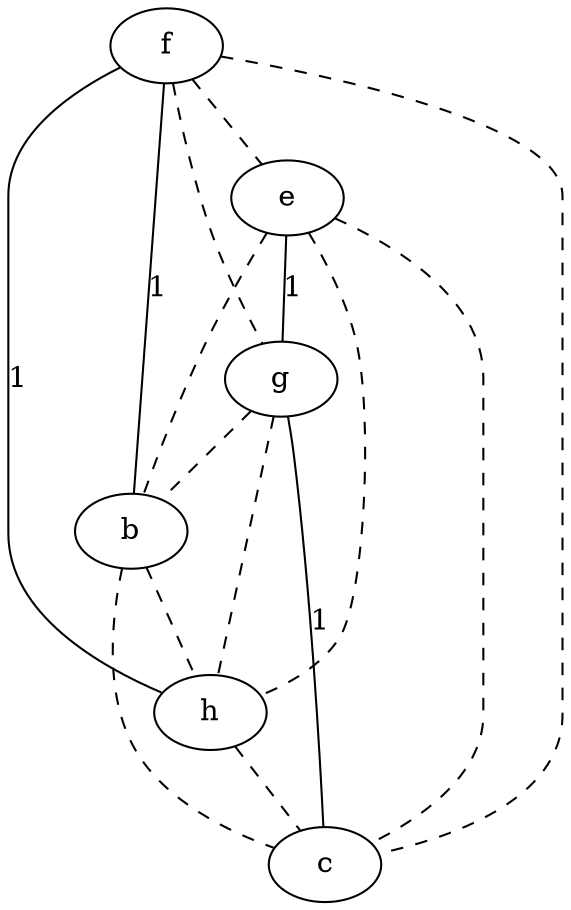 strict graph "" {
f;
e;
g;
b;
h;
c;
f -- e  [color=black, style=dashed];
f -- g  [color=black, style=dashed];
f -- b  [color=black, label=1, style=solid];
f -- h  [color=black, label=1, style=solid];
f -- c  [color=black, style=dashed];
e -- g  [color=black, label=1, style=solid];
e -- b  [color=black, style=dashed];
e -- h  [color=black, style=dashed];
e -- c  [color=black, style=dashed];
g -- b  [color=black, style=dashed];
g -- h  [color=black, style=dashed];
g -- c  [color=black, label=1, style=solid];
b -- h  [color=black, style=dashed];
b -- c  [color=black, style=dashed];
h -- c  [color=black, style=dashed];
}

